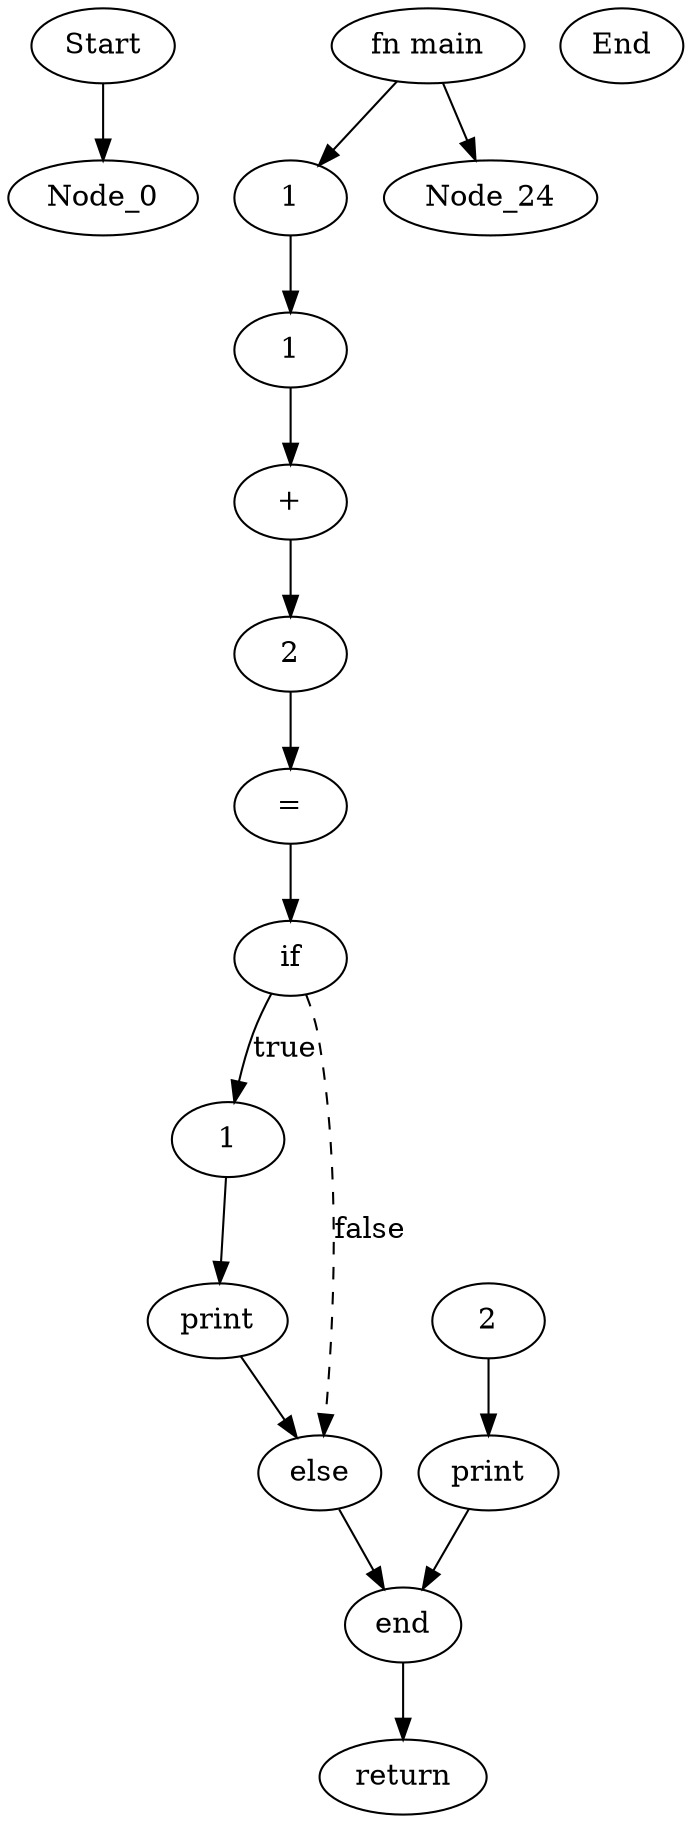 digraph Program {
    Node_start [label="Start"];
    Node_start -> Node_0;
    Node_52 [label="fn main"];
    Node_52 -> Node_53;
    Node_52 -> Node_24;
    Node_53 [label="1"];
    Node_53 -> Node_54;
    Node_54 [label="1"];
    Node_54 -> Node_55;
    Node_55 [label="+"];
    Node_55 -> Node_56;
    Node_56 [label="2"];
    Node_56 -> Node_57;
    Node_57 [label="="];
    Node_57 -> Node_58;
    Node_58 [label="if"];
    Node_58 -> Node_59 [label=true];
    Node_58 -> Node_61 [label=false style=dashed];
    Node_59 [label="1"];
    Node_59 -> Node_60;
    Node_60 [label="print"];
    Node_60 -> Node_61;
    Node_61 [label="else"];
    Node_61 -> Node_64;
    Node_62 [label="2"];
    Node_62 -> Node_63;
    Node_63 [label="print"];
    Node_63 -> Node_64;
    Node_64 [label="end"];
    Node_64 -> Node_65;
    Node_65 [label="return"];
    Node_66 [label="End"];
}

